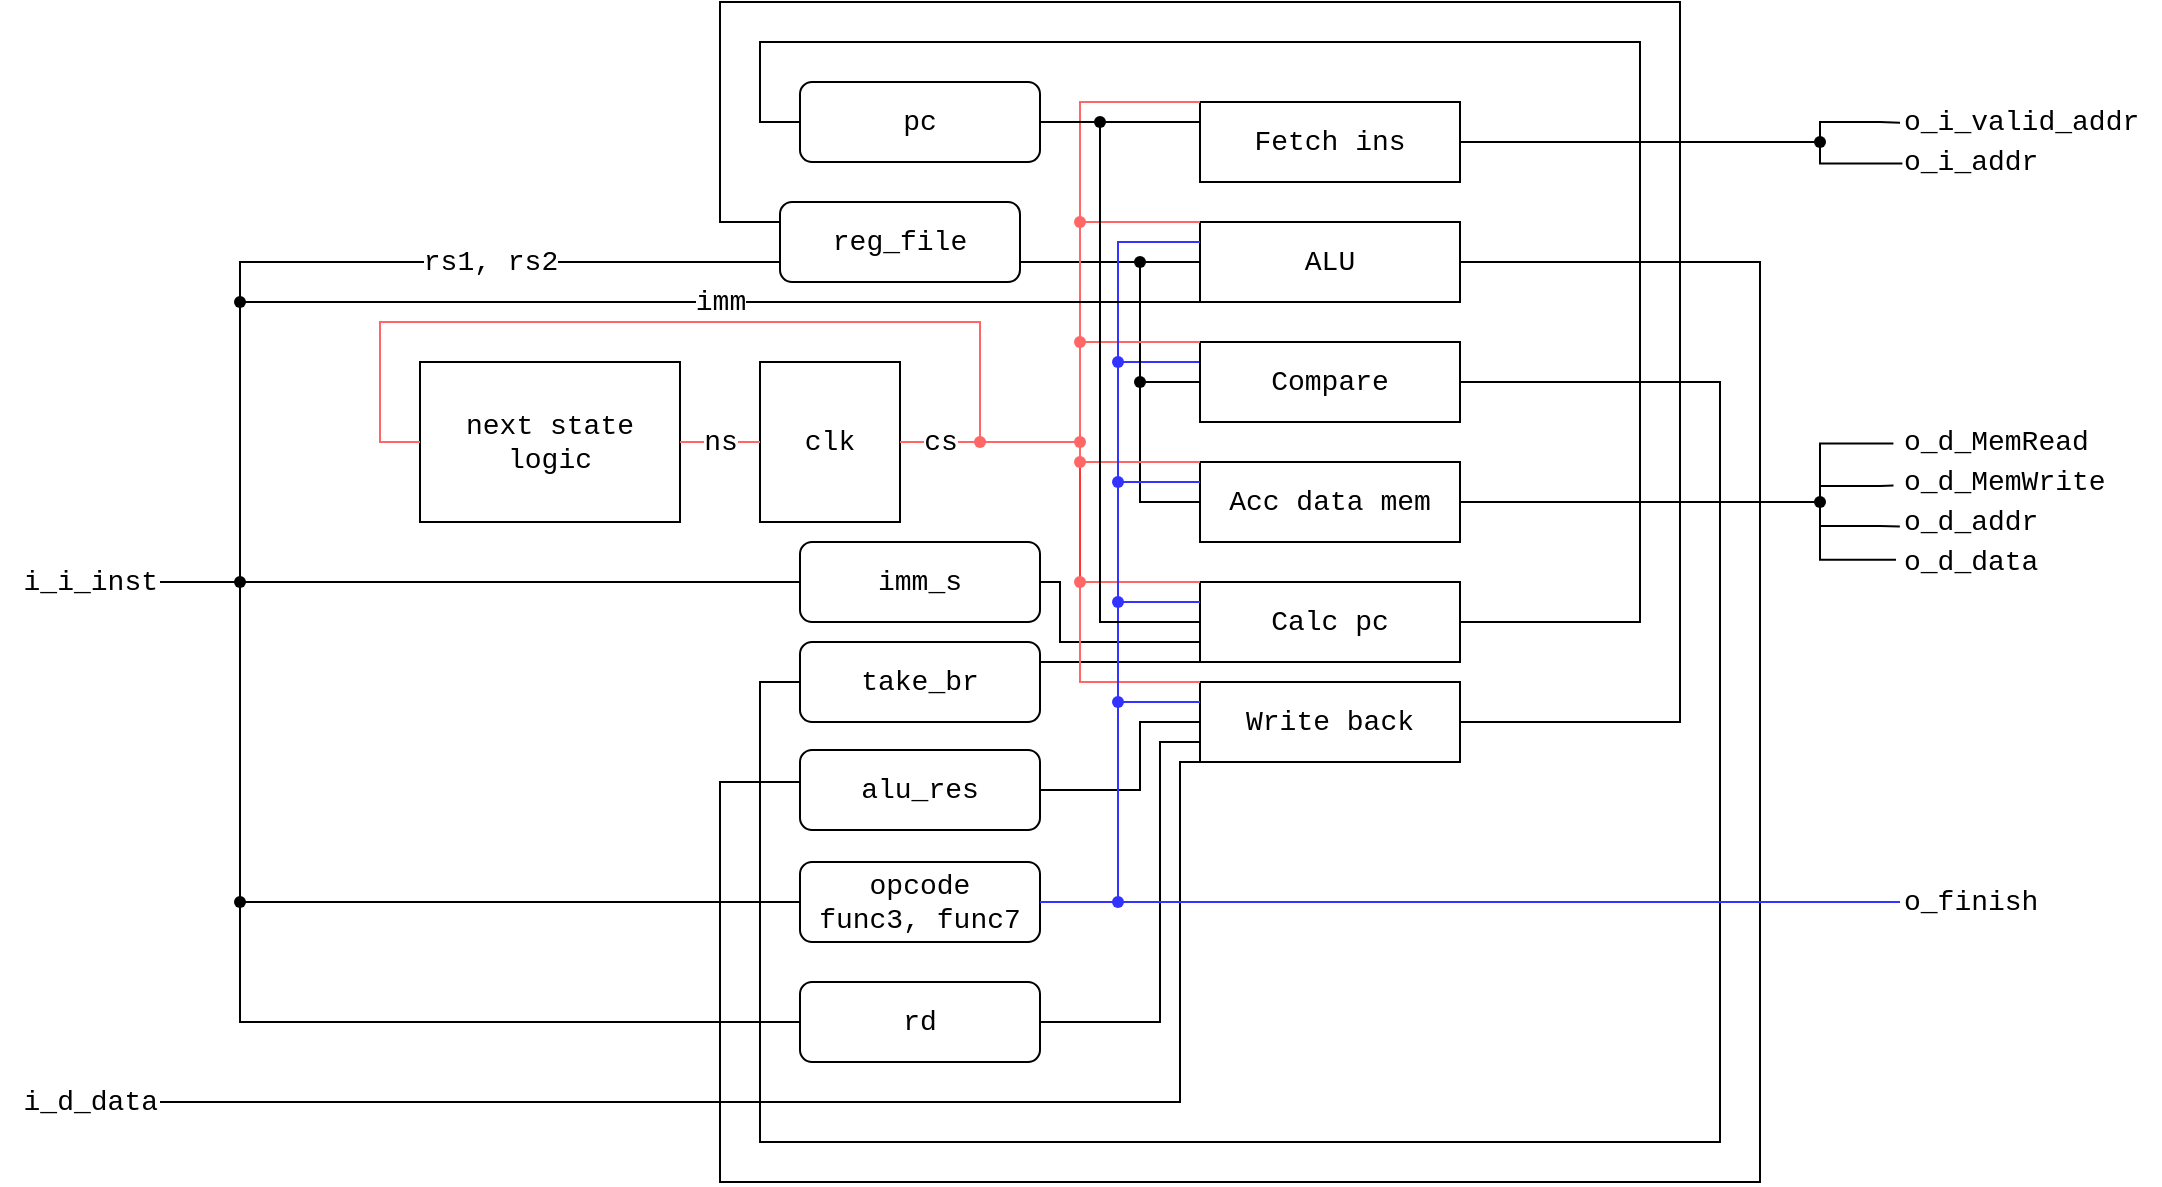 <mxfile version="15.8.4" type="device"><diagram id="9d0utUWQpRzXCfqJYIvI" name="第1頁"><mxGraphModel dx="677" dy="396" grid="1" gridSize="10" guides="1" tooltips="1" connect="1" arrows="1" fold="1" page="1" pageScale="1" pageWidth="1169" pageHeight="827" math="0" shadow="0"><root><mxCell id="0"/><mxCell id="1" parent="0"/><mxCell id="2" value="reg_file" style="rounded=1;whiteSpace=wrap;html=1;fontFamily=Courier New;fontSize=14;" parent="1" vertex="1"><mxGeometry x="410" y="120" width="120" height="40" as="geometry"/></mxCell><mxCell id="3" value="next state logic" style="rounded=0;whiteSpace=wrap;html=1;fontFamily=Courier New;fontSize=14;" parent="1" vertex="1"><mxGeometry x="230" y="200" width="130" height="80" as="geometry"/></mxCell><mxCell id="4" value="clk" style="rounded=0;whiteSpace=wrap;html=1;fontFamily=Courier New;fontSize=14;" parent="1" vertex="1"><mxGeometry x="400" y="200" width="70" height="80" as="geometry"/></mxCell><mxCell id="8" value="ns" style="endArrow=none;html=1;fontFamily=Courier New;fontSize=14;exitX=1;exitY=0.5;exitDx=0;exitDy=0;entryX=0;entryY=0.5;entryDx=0;entryDy=0;strokeColor=#FF6666;" parent="1" source="3" target="4" edge="1"><mxGeometry width="50" height="50" relative="1" as="geometry"><mxPoint x="380" y="250" as="sourcePoint"/><mxPoint x="430" y="200" as="targetPoint"/></mxGeometry></mxCell><mxCell id="9" value="Fetch ins" style="rounded=0;whiteSpace=wrap;html=1;fontFamily=Courier New;fontSize=14;" parent="1" vertex="1"><mxGeometry x="620" y="70" width="130" height="40" as="geometry"/></mxCell><mxCell id="80" style="edgeStyle=orthogonalEdgeStyle;rounded=0;html=1;exitX=1;exitY=0.5;exitDx=0;exitDy=0;entryX=0;entryY=0.5;entryDx=0;entryDy=0;fontFamily=Courier New;fontSize=14;endArrow=none;endFill=0;" parent="1" source="13" target="70" edge="1"><mxGeometry relative="1" as="geometry"><Array as="points"><mxPoint x="900" y="150"/><mxPoint x="900" y="610"/><mxPoint x="380" y="610"/><mxPoint x="380" y="410"/><mxPoint x="430" y="410"/><mxPoint x="430" y="414"/></Array></mxGeometry></mxCell><mxCell id="13" value="ALU" style="rounded=0;whiteSpace=wrap;html=1;fontFamily=Courier New;fontSize=14;" parent="1" vertex="1"><mxGeometry x="620" y="130" width="130" height="40" as="geometry"/></mxCell><mxCell id="85" style="edgeStyle=orthogonalEdgeStyle;rounded=0;html=1;exitX=1;exitY=0.5;exitDx=0;exitDy=0;entryX=0;entryY=0.5;entryDx=0;entryDy=0;fontFamily=Courier New;fontSize=14;endArrow=none;endFill=0;" parent="1" source="15" target="71" edge="1"><mxGeometry relative="1" as="geometry"><Array as="points"><mxPoint x="880" y="210"/><mxPoint x="880" y="590"/><mxPoint x="400" y="590"/><mxPoint x="400" y="360"/></Array></mxGeometry></mxCell><mxCell id="CDPF9mneUh72neVccXKX-186" style="edgeStyle=orthogonalEdgeStyle;rounded=0;orthogonalLoop=1;jettySize=auto;html=1;exitX=0;exitY=0.25;exitDx=0;exitDy=0;entryX=0.53;entryY=0.612;entryDx=0;entryDy=0;entryPerimeter=0;fontSize=14;endArrow=none;endFill=0;fontFamily=Courier New;strokeColor=#3333FF;" parent="1" source="15" target="CDPF9mneUh72neVccXKX-175" edge="1"><mxGeometry relative="1" as="geometry"><Array as="points"/></mxGeometry></mxCell><mxCell id="15" value="Compare" style="rounded=0;whiteSpace=wrap;html=1;fontFamily=Courier New;fontSize=14;" parent="1" vertex="1"><mxGeometry x="620" y="190" width="130" height="40" as="geometry"/></mxCell><mxCell id="16" value="Acc data mem" style="rounded=0;whiteSpace=wrap;html=1;fontFamily=Courier New;fontSize=14;" parent="1" vertex="1"><mxGeometry x="620" y="250" width="130" height="40" as="geometry"/></mxCell><mxCell id="66" style="edgeStyle=orthogonalEdgeStyle;rounded=0;html=1;exitX=1;exitY=0.5;exitDx=0;exitDy=0;entryX=0;entryY=0.5;entryDx=0;entryDy=0;fontFamily=Courier New;fontSize=14;endArrow=none;endFill=0;" parent="1" source="17" target="63" edge="1"><mxGeometry relative="1" as="geometry"><Array as="points"><mxPoint x="840" y="330"/><mxPoint x="840" y="40"/><mxPoint x="400" y="40"/><mxPoint x="400" y="80"/></Array></mxGeometry></mxCell><mxCell id="17" value="Calc pc" style="rounded=0;whiteSpace=wrap;html=1;fontFamily=Courier New;fontSize=14;" parent="1" vertex="1"><mxGeometry x="620" y="310" width="130" height="40" as="geometry"/></mxCell><mxCell id="84" style="edgeStyle=orthogonalEdgeStyle;rounded=0;html=1;fontFamily=Courier New;fontSize=14;endArrow=none;endFill=0;entryX=0;entryY=0.25;entryDx=0;entryDy=0;exitX=1;exitY=0.5;exitDx=0;exitDy=0;" parent="1" source="18" target="2" edge="1"><mxGeometry relative="1" as="geometry"><mxPoint x="390" y="150" as="targetPoint"/><Array as="points"><mxPoint x="860" y="380"/><mxPoint x="860" y="20"/><mxPoint x="380" y="20"/><mxPoint x="380" y="130"/></Array></mxGeometry></mxCell><mxCell id="18" value="Write back" style="rounded=0;whiteSpace=wrap;html=1;fontFamily=Courier New;fontSize=14;" parent="1" vertex="1"><mxGeometry x="620" y="360" width="130" height="40" as="geometry"/></mxCell><mxCell id="72" value="" style="edgeStyle=orthogonalEdgeStyle;rounded=0;html=1;fontFamily=Courier New;fontSize=14;endArrow=none;endFill=0;strokeColor=#FF6666;" parent="1" source="46" target="54" edge="1"><mxGeometry relative="1" as="geometry"/></mxCell><mxCell id="135" style="edgeStyle=orthogonalEdgeStyle;rounded=0;html=1;fontFamily=Courier New;fontSize=14;endArrow=none;endFill=0;strokeColor=#FF6666;" parent="1" source="46" target="134" edge="1"><mxGeometry relative="1" as="geometry"/></mxCell><mxCell id="46" value="" style="shape=waypoint;sketch=0;size=6;pointerEvents=1;points=[];fillColor=none;resizable=0;rotatable=0;perimeter=centerPerimeter;snapToPoint=1;fontFamily=Courier New;fontSize=14;strokeColor=#FF6666;" parent="1" vertex="1"><mxGeometry x="540" y="220" width="40" height="40" as="geometry"/></mxCell><mxCell id="61" value="cs" style="edgeStyle=orthogonalEdgeStyle;rounded=0;html=1;entryX=1;entryY=0.5;entryDx=0;entryDy=0;fontFamily=Courier New;fontSize=14;endArrow=none;endFill=0;strokeColor=#FF6666;" parent="1" source="54" target="4" edge="1"><mxGeometry relative="1" as="geometry"/></mxCell><mxCell id="62" style="edgeStyle=orthogonalEdgeStyle;rounded=0;html=1;entryX=0;entryY=0.5;entryDx=0;entryDy=0;fontFamily=Courier New;fontSize=14;endArrow=none;endFill=0;strokeColor=#FF6666;" parent="1" source="54" target="3" edge="1"><mxGeometry relative="1" as="geometry"><Array as="points"><mxPoint x="510" y="180"/><mxPoint x="210" y="180"/><mxPoint x="210" y="240"/></Array></mxGeometry></mxCell><mxCell id="54" value="" style="shape=waypoint;sketch=0;size=6;pointerEvents=1;points=[];fillColor=none;resizable=0;rotatable=0;perimeter=centerPerimeter;snapToPoint=1;fontFamily=Courier New;fontSize=14;strokeColor=#FF6666;" parent="1" vertex="1"><mxGeometry x="490" y="220" width="40" height="40" as="geometry"/></mxCell><mxCell id="58" style="edgeStyle=orthogonalEdgeStyle;rounded=0;html=1;entryX=0.011;entryY=0.479;entryDx=0;entryDy=0;entryPerimeter=0;fontFamily=Courier New;fontSize=14;endArrow=none;endFill=0;strokeColor=#FF6666;" parent="1" source="54" target="54" edge="1"><mxGeometry relative="1" as="geometry"/></mxCell><mxCell id="63" value="pc" style="rounded=1;whiteSpace=wrap;html=1;fontFamily=Courier New;fontSize=14;" parent="1" vertex="1"><mxGeometry x="420" y="60" width="120" height="40" as="geometry"/></mxCell><mxCell id="67" value="opcode&lt;br style=&quot;font-size: 14px;&quot;&gt;func3, func7" style="rounded=1;whiteSpace=wrap;html=1;fontFamily=Courier New;fontSize=14;" parent="1" vertex="1"><mxGeometry x="420" y="450" width="120" height="40" as="geometry"/></mxCell><mxCell id="82" style="edgeStyle=orthogonalEdgeStyle;rounded=0;html=1;entryX=0;entryY=0.75;entryDx=0;entryDy=0;fontFamily=Courier New;fontSize=14;endArrow=none;endFill=0;exitX=1;exitY=0.5;exitDx=0;exitDy=0;" parent="1" source="68" target="18" edge="1"><mxGeometry relative="1" as="geometry"><Array as="points"><mxPoint x="600" y="530"/><mxPoint x="600" y="390"/></Array></mxGeometry></mxCell><mxCell id="68" value="rd" style="rounded=1;whiteSpace=wrap;html=1;fontFamily=Courier New;fontSize=14;" parent="1" vertex="1"><mxGeometry x="420" y="510" width="120" height="40" as="geometry"/></mxCell><mxCell id="CDPF9mneUh72neVccXKX-199" style="edgeStyle=orthogonalEdgeStyle;rounded=0;orthogonalLoop=1;jettySize=auto;html=1;exitX=1;exitY=0.5;exitDx=0;exitDy=0;entryX=0;entryY=0.75;entryDx=0;entryDy=0;fontFamily=Courier New;fontSize=14;endArrow=none;endFill=0;" parent="1" source="69" target="17" edge="1"><mxGeometry relative="1" as="geometry"><Array as="points"><mxPoint x="550" y="310"/><mxPoint x="550" y="340"/></Array></mxGeometry></mxCell><mxCell id="69" value="imm_s" style="rounded=1;whiteSpace=wrap;html=1;fontFamily=Courier New;fontSize=14;" parent="1" vertex="1"><mxGeometry x="420" y="290" width="120" height="40" as="geometry"/></mxCell><mxCell id="79" style="edgeStyle=orthogonalEdgeStyle;rounded=0;html=1;exitX=1;exitY=0.5;exitDx=0;exitDy=0;entryX=0;entryY=0.5;entryDx=0;entryDy=0;fontFamily=Courier New;fontSize=14;endArrow=none;endFill=0;" parent="1" source="70" target="18" edge="1"><mxGeometry relative="1" as="geometry"><Array as="points"><mxPoint x="590" y="414"/><mxPoint x="590" y="380"/></Array></mxGeometry></mxCell><mxCell id="70" value="alu_res" style="rounded=1;whiteSpace=wrap;html=1;fontFamily=Courier New;fontSize=14;" parent="1" vertex="1"><mxGeometry x="420" y="394" width="120" height="40" as="geometry"/></mxCell><mxCell id="CDPF9mneUh72neVccXKX-200" style="edgeStyle=orthogonalEdgeStyle;rounded=0;orthogonalLoop=1;jettySize=auto;html=1;entryX=0;entryY=1;entryDx=0;entryDy=0;fontFamily=Courier New;fontSize=14;endArrow=none;endFill=0;strokeColor=#000000;exitX=1;exitY=0.25;exitDx=0;exitDy=0;" parent="1" source="71" target="17" edge="1"><mxGeometry relative="1" as="geometry"><Array as="points"><mxPoint x="550" y="350"/><mxPoint x="550" y="350"/></Array></mxGeometry></mxCell><mxCell id="71" value="take_br" style="rounded=1;whiteSpace=wrap;html=1;fontFamily=Courier New;fontSize=14;" parent="1" vertex="1"><mxGeometry x="420" y="340" width="120" height="40" as="geometry"/></mxCell><mxCell id="75" value="&lt;font style=&quot;font-size: 14px;&quot;&gt;o_i_valid_addr&lt;/font&gt;" style="text;html=1;align=left;verticalAlign=middle;resizable=0;points=[];autosize=1;strokeColor=none;fontSize=14;fontFamily=Courier New;" parent="1" vertex="1"><mxGeometry x="970" y="70" width="130" height="20" as="geometry"/></mxCell><mxCell id="76" value="&lt;font style=&quot;font-size: 14px;&quot;&gt;o_i_addr&lt;/font&gt;" style="text;html=1;align=left;verticalAlign=middle;resizable=0;points=[];autosize=1;strokeColor=none;fontSize=14;fontFamily=Courier New;" parent="1" vertex="1"><mxGeometry x="970" y="90" width="80" height="20" as="geometry"/></mxCell><mxCell id="96" style="edgeStyle=orthogonalEdgeStyle;rounded=0;html=1;entryX=1;entryY=0.5;entryDx=0;entryDy=0;fontFamily=Courier New;fontSize=14;endArrow=none;endFill=0;" parent="1" source="95" target="9" edge="1"><mxGeometry relative="1" as="geometry"/></mxCell><mxCell id="97" style="edgeStyle=orthogonalEdgeStyle;rounded=0;html=1;entryX=0;entryY=0.517;entryDx=0;entryDy=0;entryPerimeter=0;fontFamily=Courier New;fontSize=14;endArrow=none;endFill=0;" parent="1" source="95" target="75" edge="1"><mxGeometry relative="1" as="geometry"><Array as="points"><mxPoint x="930" y="80"/><mxPoint x="960" y="80"/></Array></mxGeometry></mxCell><mxCell id="98" style="edgeStyle=orthogonalEdgeStyle;rounded=0;html=1;entryX=0.015;entryY=0.54;entryDx=0;entryDy=0;entryPerimeter=0;fontFamily=Courier New;fontSize=14;endArrow=none;endFill=0;" parent="1" source="95" target="76" edge="1"><mxGeometry relative="1" as="geometry"><Array as="points"><mxPoint x="930" y="101"/></Array></mxGeometry></mxCell><mxCell id="95" value="" style="shape=waypoint;sketch=0;size=6;pointerEvents=1;points=[];fillColor=none;resizable=0;rotatable=0;perimeter=centerPerimeter;snapToPoint=1;rounded=1;fontFamily=Courier New;fontSize=14;align=left;" parent="1" vertex="1"><mxGeometry x="910" y="70" width="40" height="40" as="geometry"/></mxCell><mxCell id="100" style="edgeStyle=orthogonalEdgeStyle;rounded=0;html=1;entryX=1;entryY=0.5;entryDx=0;entryDy=0;fontFamily=Courier New;fontSize=14;endArrow=none;endFill=0;" parent="1" source="99" target="16" edge="1"><mxGeometry relative="1" as="geometry"/></mxCell><mxCell id="105" style="edgeStyle=orthogonalEdgeStyle;rounded=0;html=1;entryX=-0.03;entryY=0.54;entryDx=0;entryDy=0;entryPerimeter=0;fontFamily=Courier New;fontSize=14;endArrow=none;endFill=0;" parent="1" source="99" target="101" edge="1"><mxGeometry relative="1" as="geometry"><Array as="points"><mxPoint x="930" y="241"/></Array></mxGeometry></mxCell><mxCell id="106" style="edgeStyle=orthogonalEdgeStyle;rounded=0;html=1;entryX=-0.027;entryY=0.588;entryDx=0;entryDy=0;entryPerimeter=0;fontFamily=Courier New;fontSize=14;endArrow=none;endFill=0;" parent="1" source="99" target="102" edge="1"><mxGeometry relative="1" as="geometry"><Array as="points"><mxPoint x="930" y="262"/><mxPoint x="960" y="262"/></Array></mxGeometry></mxCell><mxCell id="107" style="edgeStyle=orthogonalEdgeStyle;rounded=0;html=1;entryX=-0.001;entryY=0.612;entryDx=0;entryDy=0;entryPerimeter=0;fontFamily=Courier New;fontSize=14;endArrow=none;endFill=0;" parent="1" source="99" target="103" edge="1"><mxGeometry relative="1" as="geometry"><Array as="points"><mxPoint x="930" y="282"/><mxPoint x="960" y="282"/></Array></mxGeometry></mxCell><mxCell id="109" style="edgeStyle=orthogonalEdgeStyle;rounded=0;html=1;entryX=-0.025;entryY=0.445;entryDx=0;entryDy=0;entryPerimeter=0;fontFamily=Courier New;fontSize=14;endArrow=none;endFill=0;" parent="1" source="99" target="104" edge="1"><mxGeometry relative="1" as="geometry"><Array as="points"><mxPoint x="930" y="299"/></Array></mxGeometry></mxCell><mxCell id="99" value="" style="shape=waypoint;sketch=0;size=6;pointerEvents=1;points=[];fillColor=none;resizable=0;rotatable=0;perimeter=centerPerimeter;snapToPoint=1;rounded=1;fontFamily=Courier New;fontSize=14;align=left;" parent="1" vertex="1"><mxGeometry x="910" y="250" width="40" height="40" as="geometry"/></mxCell><mxCell id="101" value="&lt;font style=&quot;font-size: 14px;&quot;&gt;o_d_MemRead&lt;br style=&quot;font-size: 14px;&quot;&gt;&lt;/font&gt;" style="text;html=1;align=left;verticalAlign=middle;resizable=0;points=[];autosize=1;strokeColor=none;fontSize=14;fontFamily=Courier New;" parent="1" vertex="1"><mxGeometry x="970" y="230" width="110" height="20" as="geometry"/></mxCell><mxCell id="102" value="&lt;font style=&quot;font-size: 14px;&quot;&gt;o_d_MemWrite&lt;br style=&quot;font-size: 14px;&quot;&gt;&lt;/font&gt;" style="text;html=1;align=left;verticalAlign=middle;resizable=0;points=[];autosize=1;strokeColor=none;fontSize=14;fontFamily=Courier New;" parent="1" vertex="1"><mxGeometry x="970" y="250" width="120" height="20" as="geometry"/></mxCell><mxCell id="103" value="&lt;font style=&quot;font-size: 14px;&quot;&gt;o_d_addr&lt;br style=&quot;font-size: 14px;&quot;&gt;&lt;/font&gt;" style="text;html=1;align=left;verticalAlign=middle;resizable=0;points=[];autosize=1;strokeColor=none;fontSize=14;fontFamily=Courier New;" parent="1" vertex="1"><mxGeometry x="970" y="270" width="80" height="20" as="geometry"/></mxCell><mxCell id="104" value="&lt;font style=&quot;font-size: 14px;&quot;&gt;o_d_data&lt;br style=&quot;font-size: 14px;&quot;&gt;&lt;/font&gt;" style="text;html=1;align=left;verticalAlign=middle;resizable=0;points=[];autosize=1;strokeColor=none;fontSize=14;fontFamily=Courier New;" parent="1" vertex="1"><mxGeometry x="970" y="290" width="80" height="20" as="geometry"/></mxCell><mxCell id="114" style="edgeStyle=orthogonalEdgeStyle;rounded=0;html=1;entryX=1;entryY=0.75;entryDx=0;entryDy=0;fontFamily=Courier New;fontSize=14;endArrow=none;endFill=0;" parent="1" source="112" target="2" edge="1"><mxGeometry relative="1" as="geometry"><Array as="points"><mxPoint x="590" y="150"/></Array></mxGeometry></mxCell><mxCell id="115" style="edgeStyle=orthogonalEdgeStyle;rounded=0;html=1;entryX=0;entryY=0.5;entryDx=0;entryDy=0;fontFamily=Courier New;fontSize=14;endArrow=none;endFill=0;" parent="1" source="112" target="13" edge="1"><mxGeometry relative="1" as="geometry"><Array as="points"><mxPoint x="610" y="150"/><mxPoint x="610" y="150"/></Array></mxGeometry></mxCell><mxCell id="112" value="" style="shape=waypoint;sketch=0;size=6;pointerEvents=1;points=[];fillColor=none;resizable=0;rotatable=0;perimeter=centerPerimeter;snapToPoint=1;rounded=1;fontFamily=Courier New;fontSize=14;align=left;" parent="1" vertex="1"><mxGeometry x="570" y="130" width="40" height="40" as="geometry"/></mxCell><mxCell id="122" style="edgeStyle=orthogonalEdgeStyle;rounded=0;html=1;entryX=0.481;entryY=0.575;entryDx=0;entryDy=0;entryPerimeter=0;fontFamily=Courier New;fontSize=14;endArrow=none;endFill=0;" parent="1" source="121" target="112" edge="1"><mxGeometry relative="1" as="geometry"/></mxCell><mxCell id="125" style="edgeStyle=orthogonalEdgeStyle;rounded=0;html=1;entryX=0;entryY=0.5;entryDx=0;entryDy=0;fontFamily=Courier New;fontSize=14;endArrow=none;endFill=0;" parent="1" source="121" target="15" edge="1"><mxGeometry relative="1" as="geometry"><Array as="points"><mxPoint x="620" y="210"/><mxPoint x="620" y="210"/></Array></mxGeometry></mxCell><mxCell id="121" value="" style="shape=waypoint;sketch=0;size=6;pointerEvents=1;points=[];fillColor=none;resizable=0;rotatable=0;perimeter=centerPerimeter;snapToPoint=1;rounded=1;fontFamily=Courier New;fontSize=14;align=left;" parent="1" vertex="1"><mxGeometry x="570" y="190" width="40" height="40" as="geometry"/></mxCell><mxCell id="129" style="edgeStyle=orthogonalEdgeStyle;rounded=0;html=1;fontFamily=Courier New;fontSize=14;endArrow=none;endFill=0;exitX=0;exitY=0.5;exitDx=0;exitDy=0;" parent="1" source="16" target="121" edge="1"><mxGeometry relative="1" as="geometry"><mxPoint x="590" y="260" as="sourcePoint"/></mxGeometry></mxCell><mxCell id="137" style="edgeStyle=orthogonalEdgeStyle;rounded=0;html=1;fontFamily=Courier New;fontSize=14;endArrow=none;endFill=0;entryX=0;entryY=0;entryDx=0;entryDy=0;strokeColor=#FF6666;" parent="1" source="133" target="9" edge="1"><mxGeometry relative="1" as="geometry"><mxPoint x="560" y="100" as="targetPoint"/><Array as="points"><mxPoint x="560" y="70"/></Array></mxGeometry></mxCell><mxCell id="139" style="edgeStyle=orthogonalEdgeStyle;rounded=0;html=1;fontFamily=Courier New;fontSize=14;endArrow=none;endFill=0;entryX=0;entryY=0;entryDx=0;entryDy=0;strokeColor=#FF6666;" parent="1" source="133" target="13" edge="1"><mxGeometry relative="1" as="geometry"><mxPoint x="620" y="150" as="targetPoint"/><Array as="points"><mxPoint x="610" y="130"/><mxPoint x="610" y="130"/></Array></mxGeometry></mxCell><mxCell id="133" value="" style="shape=waypoint;sketch=0;size=6;pointerEvents=1;points=[];fillColor=none;resizable=0;rotatable=0;perimeter=centerPerimeter;snapToPoint=1;rounded=1;fontFamily=Courier New;fontSize=14;align=left;strokeColor=#FF6666;" parent="1" vertex="1"><mxGeometry x="540" y="110" width="40" height="40" as="geometry"/></mxCell><mxCell id="136" style="edgeStyle=orthogonalEdgeStyle;rounded=0;html=1;fontFamily=Courier New;fontSize=14;endArrow=none;endFill=0;strokeColor=#FF6666;" parent="1" source="134" target="133" edge="1"><mxGeometry relative="1" as="geometry"/></mxCell><mxCell id="140" style="edgeStyle=orthogonalEdgeStyle;rounded=0;html=1;entryX=0;entryY=0;entryDx=0;entryDy=0;fontFamily=Courier New;fontSize=14;endArrow=none;endFill=0;strokeColor=#FF6666;" parent="1" source="134" target="15" edge="1"><mxGeometry relative="1" as="geometry"><Array as="points"><mxPoint x="610" y="190"/><mxPoint x="610" y="190"/></Array></mxGeometry></mxCell><mxCell id="134" value="" style="shape=waypoint;sketch=0;size=6;pointerEvents=1;points=[];fillColor=none;resizable=0;rotatable=0;perimeter=centerPerimeter;snapToPoint=1;rounded=1;fontFamily=Courier New;fontSize=14;align=left;strokeColor=#FF6666;" parent="1" vertex="1"><mxGeometry x="540" y="170" width="40" height="40" as="geometry"/></mxCell><mxCell id="148" style="edgeStyle=orthogonalEdgeStyle;rounded=0;html=1;fontFamily=Courier New;fontSize=14;endArrow=none;endFill=0;exitX=0;exitY=0;exitDx=0;exitDy=0;strokeColor=#FF6666;" parent="1" source="18" target="142" edge="1"><mxGeometry relative="1" as="geometry"><mxPoint x="560" y="360" as="sourcePoint"/><Array as="points"><mxPoint x="560" y="360"/></Array></mxGeometry></mxCell><mxCell id="146" style="edgeStyle=orthogonalEdgeStyle;rounded=0;html=1;entryX=0;entryY=0;entryDx=0;entryDy=0;fontFamily=Courier New;fontSize=14;endArrow=none;endFill=0;strokeColor=#FF6666;" parent="1" source="142" target="17" edge="1"><mxGeometry relative="1" as="geometry"><Array as="points"><mxPoint x="610" y="310"/><mxPoint x="610" y="310"/></Array></mxGeometry></mxCell><mxCell id="149" style="edgeStyle=orthogonalEdgeStyle;rounded=0;html=1;entryX=0.564;entryY=0.557;entryDx=0;entryDy=0;entryPerimeter=0;fontFamily=Courier New;fontSize=14;endArrow=none;endFill=0;strokeColor=#FF3333;" parent="1" source="142" target="143" edge="1"><mxGeometry relative="1" as="geometry"/></mxCell><mxCell id="142" value="" style="shape=waypoint;sketch=0;size=6;pointerEvents=1;points=[];fillColor=none;resizable=0;rotatable=0;perimeter=centerPerimeter;snapToPoint=1;rounded=1;fontFamily=Courier New;fontSize=14;align=left;strokeColor=#FF6666;" parent="1" vertex="1"><mxGeometry x="540" y="290" width="40" height="40" as="geometry"/></mxCell><mxCell id="144" style="edgeStyle=orthogonalEdgeStyle;rounded=0;html=1;entryX=0.507;entryY=0.571;entryDx=0;entryDy=0;entryPerimeter=0;fontFamily=Courier New;fontSize=14;endArrow=none;endFill=0;strokeColor=#FF6666;" parent="1" source="143" target="46" edge="1"><mxGeometry relative="1" as="geometry"/></mxCell><mxCell id="145" style="edgeStyle=orthogonalEdgeStyle;rounded=0;html=1;entryX=0;entryY=0;entryDx=0;entryDy=0;fontFamily=Courier New;fontSize=14;endArrow=none;endFill=0;strokeColor=#FF6666;" parent="1" source="143" target="16" edge="1"><mxGeometry relative="1" as="geometry"><Array as="points"><mxPoint x="580" y="250"/><mxPoint x="580" y="250"/></Array></mxGeometry></mxCell><mxCell id="143" value="" style="shape=waypoint;sketch=0;size=6;pointerEvents=1;points=[];fillColor=none;resizable=0;rotatable=0;perimeter=centerPerimeter;snapToPoint=1;rounded=1;fontFamily=Courier New;fontSize=14;align=left;strokeColor=#FF6666;" parent="1" vertex="1"><mxGeometry x="540" y="230" width="40" height="40" as="geometry"/></mxCell><mxCell id="CDPF9mneUh72neVccXKX-152" style="edgeStyle=orthogonalEdgeStyle;rounded=0;orthogonalLoop=1;jettySize=auto;html=1;entryX=0.005;entryY=0.517;entryDx=0;entryDy=0;entryPerimeter=0;fontSize=14;endArrow=none;endFill=0;fontFamily=Courier New;" parent="1" source="CDPF9mneUh72neVccXKX-149" target="CDPF9mneUh72neVccXKX-150" edge="1"><mxGeometry relative="1" as="geometry"/></mxCell><mxCell id="CDPF9mneUh72neVccXKX-149" value="&lt;font style=&quot;font-size: 14px;&quot;&gt;i_i_inst&lt;/font&gt;" style="text;html=1;align=right;verticalAlign=middle;resizable=0;points=[];autosize=1;strokeColor=none;fontSize=14;fontFamily=Courier New;" parent="1" vertex="1"><mxGeometry x="20" y="300" width="80" height="20" as="geometry"/></mxCell><mxCell id="CDPF9mneUh72neVccXKX-156" style="edgeStyle=orthogonalEdgeStyle;rounded=0;orthogonalLoop=1;jettySize=auto;html=1;entryX=0.543;entryY=0.391;entryDx=0;entryDy=0;entryPerimeter=0;fontSize=14;endArrow=none;endFill=0;fontFamily=Courier New;" parent="1" source="CDPF9mneUh72neVccXKX-150" target="CDPF9mneUh72neVccXKX-155" edge="1"><mxGeometry relative="1" as="geometry"/></mxCell><mxCell id="CDPF9mneUh72neVccXKX-165" style="edgeStyle=orthogonalEdgeStyle;rounded=0;orthogonalLoop=1;jettySize=auto;html=1;entryX=0;entryY=0.5;entryDx=0;entryDy=0;fontSize=14;endArrow=none;endFill=0;fontFamily=Courier New;" parent="1" source="CDPF9mneUh72neVccXKX-150" target="69" edge="1"><mxGeometry relative="1" as="geometry"/></mxCell><mxCell id="CDPF9mneUh72neVccXKX-189" style="edgeStyle=orthogonalEdgeStyle;rounded=0;orthogonalLoop=1;jettySize=auto;html=1;entryX=0.507;entryY=1.061;entryDx=0;entryDy=0;entryPerimeter=0;fontSize=14;endArrow=none;endFill=0;fontFamily=Courier New;" parent="1" source="CDPF9mneUh72neVccXKX-150" target="CDPF9mneUh72neVccXKX-188" edge="1"><mxGeometry relative="1" as="geometry"/></mxCell><mxCell id="CDPF9mneUh72neVccXKX-150" value="" style="shape=waypoint;sketch=0;size=6;pointerEvents=1;points=[];fillColor=none;resizable=0;rotatable=0;perimeter=centerPerimeter;snapToPoint=1;fontSize=14;align=right;fontFamily=Courier New;" parent="1" vertex="1"><mxGeometry x="120" y="290" width="40" height="40" as="geometry"/></mxCell><mxCell id="CDPF9mneUh72neVccXKX-157" style="edgeStyle=orthogonalEdgeStyle;rounded=0;orthogonalLoop=1;jettySize=auto;html=1;entryX=0;entryY=0.5;entryDx=0;entryDy=0;fontSize=14;endArrow=none;endFill=0;fontFamily=Courier New;" parent="1" source="CDPF9mneUh72neVccXKX-155" target="67" edge="1"><mxGeometry relative="1" as="geometry"/></mxCell><mxCell id="CDPF9mneUh72neVccXKX-159" style="edgeStyle=orthogonalEdgeStyle;rounded=0;orthogonalLoop=1;jettySize=auto;html=1;fontSize=14;endArrow=none;endFill=0;entryX=0;entryY=0.5;entryDx=0;entryDy=0;fontFamily=Courier New;" parent="1" source="CDPF9mneUh72neVccXKX-155" target="68" edge="1"><mxGeometry relative="1" as="geometry"><mxPoint x="140" y="530" as="targetPoint"/><Array as="points"><mxPoint x="140" y="530"/></Array></mxGeometry></mxCell><mxCell id="CDPF9mneUh72neVccXKX-155" value="" style="shape=waypoint;sketch=0;size=6;pointerEvents=1;points=[];fillColor=none;resizable=0;rotatable=0;perimeter=centerPerimeter;snapToPoint=1;fontSize=14;align=right;fontFamily=Courier New;" parent="1" vertex="1"><mxGeometry x="120" y="450" width="40" height="40" as="geometry"/></mxCell><mxCell id="CDPF9mneUh72neVccXKX-171" style="edgeStyle=orthogonalEdgeStyle;rounded=0;orthogonalLoop=1;jettySize=auto;html=1;exitX=0;exitY=0.75;exitDx=0;exitDy=0;entryX=0;entryY=0.5;entryDx=0;entryDy=0;fontSize=14;endArrow=none;endFill=0;fontFamily=Courier New;" parent="1" source="13" target="13" edge="1"><mxGeometry relative="1" as="geometry"/></mxCell><mxCell id="CDPF9mneUh72neVccXKX-187" style="edgeStyle=orthogonalEdgeStyle;rounded=0;orthogonalLoop=1;jettySize=auto;html=1;entryX=0;entryY=0.25;entryDx=0;entryDy=0;fontSize=14;endArrow=none;endFill=0;exitX=0.435;exitY=1.06;exitDx=0;exitDy=0;exitPerimeter=0;fontFamily=Courier New;strokeColor=#3333FF;" parent="1" source="CDPF9mneUh72neVccXKX-175" target="13" edge="1"><mxGeometry relative="1" as="geometry"><mxPoint x="579" y="160" as="targetPoint"/><Array as="points"><mxPoint x="579" y="140"/></Array></mxGeometry></mxCell><mxCell id="CDPF9mneUh72neVccXKX-175" value="" style="shape=waypoint;sketch=0;size=6;pointerEvents=1;points=[];fillColor=none;resizable=0;rotatable=0;perimeter=centerPerimeter;snapToPoint=1;fontSize=14;align=right;fontFamily=Courier New;strokeColor=#3333FF;" parent="1" vertex="1"><mxGeometry x="559" y="180" width="40" height="40" as="geometry"/></mxCell><mxCell id="CDPF9mneUh72neVccXKX-184" style="edgeStyle=orthogonalEdgeStyle;rounded=0;orthogonalLoop=1;jettySize=auto;html=1;entryX=0;entryY=0.25;entryDx=0;entryDy=0;fontSize=14;endArrow=none;endFill=0;exitX=0.543;exitY=0.454;exitDx=0;exitDy=0;exitPerimeter=0;fontFamily=Courier New;strokeColor=#3333FF;" parent="1" source="CDPF9mneUh72neVccXKX-176" target="16" edge="1"><mxGeometry relative="1" as="geometry"><mxPoint x="579" y="280" as="sourcePoint"/><Array as="points"><mxPoint x="579" y="260"/></Array></mxGeometry></mxCell><mxCell id="CDPF9mneUh72neVccXKX-185" style="edgeStyle=orthogonalEdgeStyle;rounded=0;orthogonalLoop=1;jettySize=auto;html=1;fontSize=14;endArrow=none;endFill=0;fontFamily=Courier New;strokeColor=#3333FF;" parent="1" source="CDPF9mneUh72neVccXKX-176" target="CDPF9mneUh72neVccXKX-175" edge="1"><mxGeometry relative="1" as="geometry"/></mxCell><mxCell id="CDPF9mneUh72neVccXKX-176" value="" style="shape=waypoint;sketch=0;size=6;pointerEvents=1;points=[];fillColor=none;resizable=0;rotatable=0;perimeter=centerPerimeter;snapToPoint=1;fontSize=14;align=right;fontFamily=Courier New;strokeColor=#3333FF;" parent="1" vertex="1"><mxGeometry x="559" y="240" width="40" height="40" as="geometry"/></mxCell><mxCell id="CDPF9mneUh72neVccXKX-182" style="edgeStyle=orthogonalEdgeStyle;rounded=0;orthogonalLoop=1;jettySize=auto;html=1;entryX=0;entryY=0.25;entryDx=0;entryDy=0;fontSize=14;endArrow=none;endFill=0;exitX=1.043;exitY=0.94;exitDx=0;exitDy=0;exitPerimeter=0;fontFamily=Courier New;strokeColor=#3333FF;" parent="1" source="CDPF9mneUh72neVccXKX-177" target="17" edge="1"><mxGeometry relative="1" as="geometry"><mxPoint x="579" y="330" as="sourcePoint"/></mxGeometry></mxCell><mxCell id="CDPF9mneUh72neVccXKX-183" style="edgeStyle=orthogonalEdgeStyle;rounded=0;orthogonalLoop=1;jettySize=auto;html=1;entryX=0.5;entryY=1;entryDx=0;entryDy=0;entryPerimeter=0;fontSize=14;endArrow=none;endFill=0;fontFamily=Courier New;strokeColor=#3333FF;" parent="1" source="CDPF9mneUh72neVccXKX-177" target="CDPF9mneUh72neVccXKX-176" edge="1"><mxGeometry relative="1" as="geometry"/></mxCell><mxCell id="CDPF9mneUh72neVccXKX-177" value="" style="shape=waypoint;sketch=0;size=6;pointerEvents=1;points=[];fillColor=none;resizable=0;rotatable=0;perimeter=centerPerimeter;snapToPoint=1;fontSize=14;align=right;fontFamily=Courier New;strokeColor=#3333FF;" parent="1" vertex="1"><mxGeometry x="559" y="300" width="40" height="40" as="geometry"/></mxCell><mxCell id="CDPF9mneUh72neVccXKX-180" style="edgeStyle=orthogonalEdgeStyle;rounded=0;orthogonalLoop=1;jettySize=auto;html=1;entryX=0;entryY=0.25;entryDx=0;entryDy=0;fontSize=14;endArrow=none;endFill=0;exitX=1.035;exitY=0.71;exitDx=0;exitDy=0;exitPerimeter=0;fontFamily=Courier New;strokeColor=#3333FF;" parent="1" source="CDPF9mneUh72neVccXKX-178" target="18" edge="1"><mxGeometry relative="1" as="geometry"><Array as="points"><mxPoint x="579" y="370"/></Array></mxGeometry></mxCell><mxCell id="CDPF9mneUh72neVccXKX-181" style="edgeStyle=orthogonalEdgeStyle;rounded=0;orthogonalLoop=1;jettySize=auto;html=1;entryX=0.775;entryY=0;entryDx=0;entryDy=0;entryPerimeter=0;fontSize=14;endArrow=none;endFill=0;fontFamily=Courier New;strokeColor=#3333FF;" parent="1" source="CDPF9mneUh72neVccXKX-178" target="CDPF9mneUh72neVccXKX-177" edge="1"><mxGeometry relative="1" as="geometry"/></mxCell><mxCell id="CDPF9mneUh72neVccXKX-178" value="" style="shape=waypoint;sketch=0;size=6;pointerEvents=1;points=[];fillColor=none;resizable=0;rotatable=0;perimeter=centerPerimeter;snapToPoint=1;fontSize=14;align=right;fontFamily=Courier New;strokeColor=#3333FF;" parent="1" vertex="1"><mxGeometry x="559" y="350" width="40" height="40" as="geometry"/></mxCell><mxCell id="CDPF9mneUh72neVccXKX-190" value="rs1, rs2" style="edgeStyle=orthogonalEdgeStyle;rounded=0;orthogonalLoop=1;jettySize=auto;html=1;entryX=0;entryY=0.75;entryDx=0;entryDy=0;fontSize=14;endArrow=none;endFill=0;fontFamily=Courier New;" parent="1" source="CDPF9mneUh72neVccXKX-188" target="2" edge="1"><mxGeometry relative="1" as="geometry"><Array as="points"><mxPoint x="140" y="150"/></Array></mxGeometry></mxCell><mxCell id="CDPF9mneUh72neVccXKX-191" value="imm" style="edgeStyle=orthogonalEdgeStyle;rounded=0;orthogonalLoop=1;jettySize=auto;html=1;entryX=0;entryY=1;entryDx=0;entryDy=0;fontSize=14;endArrow=none;endFill=0;fontFamily=Courier New;" parent="1" source="CDPF9mneUh72neVccXKX-188" target="13" edge="1"><mxGeometry relative="1" as="geometry"><Array as="points"><mxPoint x="500" y="170"/><mxPoint x="500" y="170"/></Array></mxGeometry></mxCell><mxCell id="CDPF9mneUh72neVccXKX-188" value="" style="shape=waypoint;sketch=0;size=6;pointerEvents=1;points=[];fillColor=none;resizable=0;rotatable=0;perimeter=centerPerimeter;snapToPoint=1;fontSize=14;align=right;fontFamily=Courier New;" parent="1" vertex="1"><mxGeometry x="120" y="150" width="40" height="40" as="geometry"/></mxCell><mxCell id="CDPF9mneUh72neVccXKX-194" style="edgeStyle=orthogonalEdgeStyle;rounded=0;orthogonalLoop=1;jettySize=auto;html=1;entryX=1;entryY=0.5;entryDx=0;entryDy=0;fontFamily=Courier New;fontSize=14;endArrow=none;endFill=0;" parent="1" source="CDPF9mneUh72neVccXKX-193" target="63" edge="1"><mxGeometry relative="1" as="geometry"/></mxCell><mxCell id="CDPF9mneUh72neVccXKX-195" style="edgeStyle=orthogonalEdgeStyle;rounded=0;orthogonalLoop=1;jettySize=auto;html=1;entryX=0;entryY=0.25;entryDx=0;entryDy=0;fontFamily=Courier New;fontSize=14;endArrow=none;endFill=0;" parent="1" source="CDPF9mneUh72neVccXKX-193" target="9" edge="1"><mxGeometry relative="1" as="geometry"/></mxCell><mxCell id="CDPF9mneUh72neVccXKX-196" style="edgeStyle=orthogonalEdgeStyle;rounded=0;orthogonalLoop=1;jettySize=auto;html=1;entryX=0;entryY=0.5;entryDx=0;entryDy=0;fontFamily=Courier New;fontSize=14;endArrow=none;endFill=0;" parent="1" source="CDPF9mneUh72neVccXKX-193" target="17" edge="1"><mxGeometry relative="1" as="geometry"><Array as="points"><mxPoint x="570" y="330"/></Array></mxGeometry></mxCell><mxCell id="CDPF9mneUh72neVccXKX-193" value="" style="shape=waypoint;sketch=0;size=6;pointerEvents=1;points=[];fillColor=none;resizable=0;rotatable=0;perimeter=centerPerimeter;snapToPoint=1;fontFamily=Courier New;fontSize=14;align=right;" parent="1" vertex="1"><mxGeometry x="550" y="60" width="40" height="40" as="geometry"/></mxCell><mxCell id="CDPF9mneUh72neVccXKX-203" style="edgeStyle=orthogonalEdgeStyle;rounded=0;orthogonalLoop=1;jettySize=auto;html=1;entryX=0;entryY=1;entryDx=0;entryDy=0;fontFamily=Courier New;fontSize=14;endArrow=none;endFill=0;strokeColor=#000000;" parent="1" source="CDPF9mneUh72neVccXKX-202" target="18" edge="1"><mxGeometry relative="1" as="geometry"><Array as="points"><mxPoint x="610" y="570"/><mxPoint x="610" y="400"/></Array></mxGeometry></mxCell><mxCell id="CDPF9mneUh72neVccXKX-202" value="&lt;font style=&quot;font-size: 14px;&quot;&gt;i_d_data&lt;/font&gt;" style="text;html=1;align=right;verticalAlign=middle;resizable=0;points=[];autosize=1;strokeColor=none;fontSize=14;fontFamily=Courier New;" parent="1" vertex="1"><mxGeometry x="20" y="560" width="80" height="20" as="geometry"/></mxCell><mxCell id="CDPF9mneUh72neVccXKX-205" style="edgeStyle=orthogonalEdgeStyle;rounded=0;orthogonalLoop=1;jettySize=auto;html=1;entryX=1;entryY=0.5;entryDx=0;entryDy=0;fontFamily=Courier New;fontSize=14;fontColor=#3333FF;endArrow=none;endFill=0;strokeColor=#3333FF;" parent="1" source="CDPF9mneUh72neVccXKX-204" target="67" edge="1"><mxGeometry relative="1" as="geometry"/></mxCell><mxCell id="CDPF9mneUh72neVccXKX-206" style="edgeStyle=orthogonalEdgeStyle;rounded=0;orthogonalLoop=1;jettySize=auto;html=1;entryX=0.552;entryY=0.576;entryDx=0;entryDy=0;entryPerimeter=0;fontFamily=Courier New;fontSize=14;fontColor=#3333FF;endArrow=none;endFill=0;strokeColor=#3333FF;" parent="1" source="CDPF9mneUh72neVccXKX-204" target="CDPF9mneUh72neVccXKX-178" edge="1"><mxGeometry relative="1" as="geometry"/></mxCell><mxCell id="CDPF9mneUh72neVccXKX-207" style="edgeStyle=orthogonalEdgeStyle;rounded=0;orthogonalLoop=1;jettySize=auto;html=1;fontFamily=Courier New;fontSize=14;fontColor=#3333FF;endArrow=none;endFill=0;strokeColor=#3333FF;" parent="1" source="CDPF9mneUh72neVccXKX-204" edge="1"><mxGeometry relative="1" as="geometry"><mxPoint x="970" y="470" as="targetPoint"/></mxGeometry></mxCell><mxCell id="CDPF9mneUh72neVccXKX-204" value="" style="shape=waypoint;sketch=0;size=6;pointerEvents=1;points=[];fillColor=none;resizable=0;rotatable=0;perimeter=centerPerimeter;snapToPoint=1;fontFamily=Courier New;fontSize=14;strokeColor=#3333FF;align=right;fontColor=#3333FF;" parent="1" vertex="1"><mxGeometry x="559" y="450" width="40" height="40" as="geometry"/></mxCell><mxCell id="CDPF9mneUh72neVccXKX-208" value="&lt;font style=&quot;font-size: 14px;&quot;&gt;o_finish&lt;br style=&quot;font-size: 14px;&quot;&gt;&lt;/font&gt;" style="text;html=1;align=left;verticalAlign=middle;resizable=0;points=[];autosize=1;strokeColor=none;fontSize=14;fontFamily=Courier New;" parent="1" vertex="1"><mxGeometry x="970" y="460" width="80" height="20" as="geometry"/></mxCell></root></mxGraphModel></diagram></mxfile>
